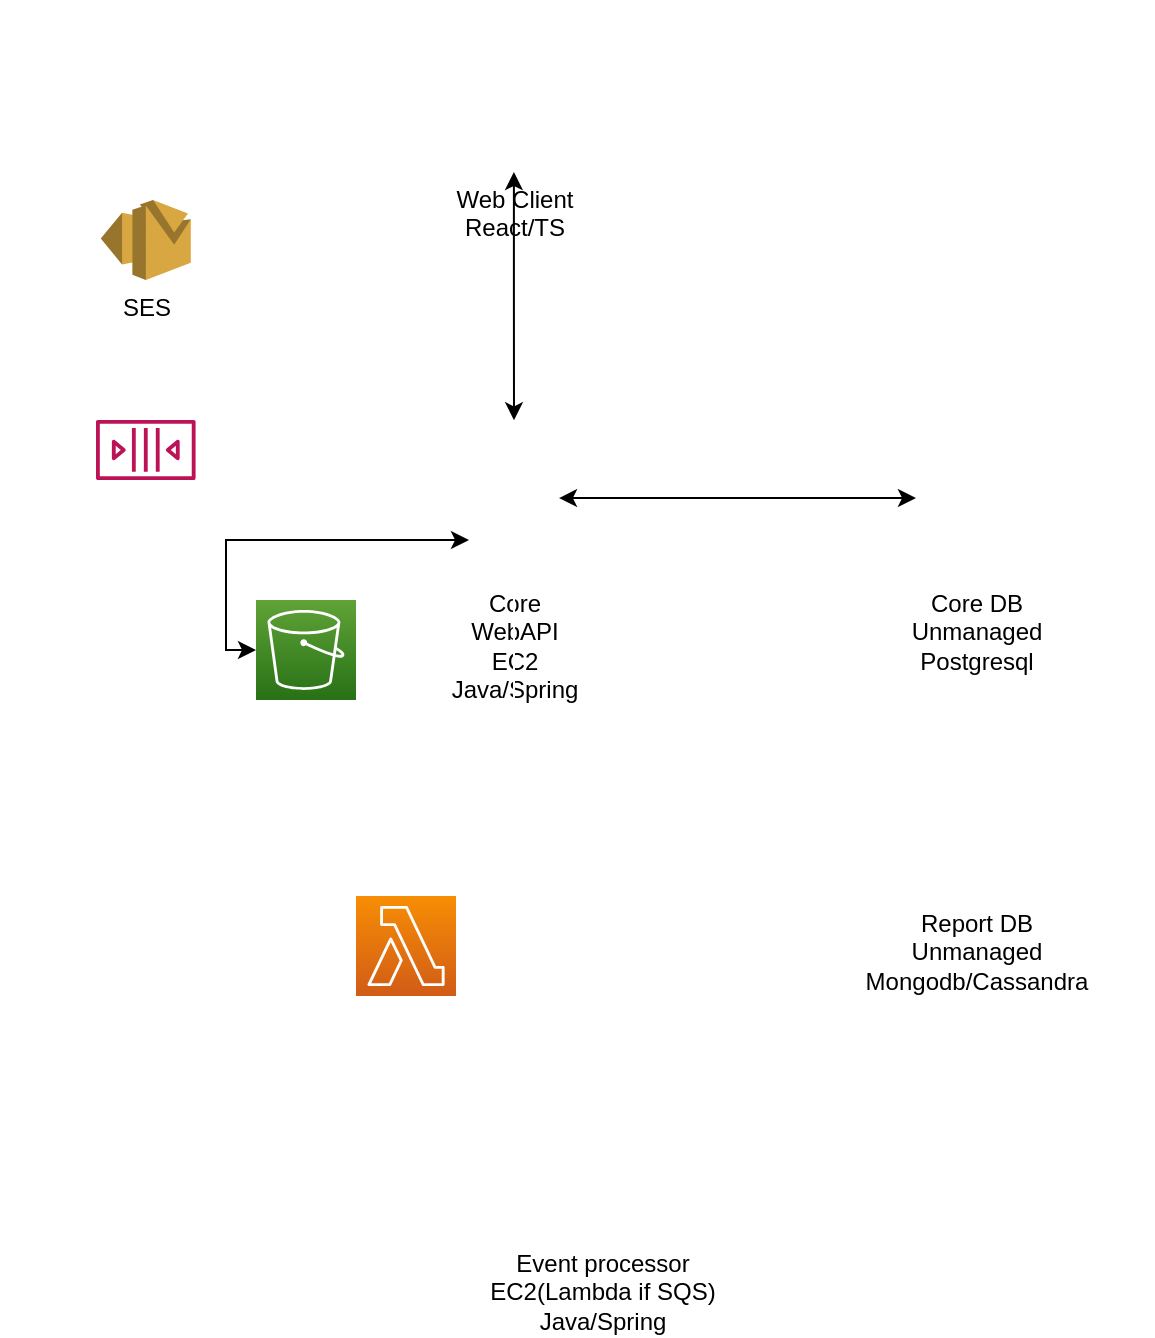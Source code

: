 <mxfile version="13.1.3">
    <diagram id="6hGFLwfOUW9BJ-s0fimq" name="Page-1">
        <mxGraphModel dx="1131" dy="759" grid="1" gridSize="10" guides="1" tooltips="1" connect="1" arrows="1" fold="1" page="1" pageScale="1" pageWidth="827" pageHeight="1169" math="0" shadow="0">
            <root>
                <mxCell id="0"/>
                <mxCell id="1" parent="0"/>
                <mxCell id="11" style="edgeStyle=orthogonalEdgeStyle;rounded=0;orthogonalLoop=1;jettySize=auto;html=1;startArrow=classic;startFill=1;" edge="1" parent="1" source="2" target="5">
                    <mxGeometry relative="1" as="geometry"/>
                </mxCell>
                <mxCell id="2" value="Web Client&lt;br&gt;React/TS" style="outlineConnect=0;dashed=0;verticalLabelPosition=bottom;verticalAlign=top;align=center;html=1;fontSize=12;fontStyle=0;aspect=fixed;pointerEvents=1;shape=mxgraph.aws4.client;" vertex="1" parent="1">
                    <mxGeometry x="390" y="60" width="78" height="76" as="geometry"/>
                </mxCell>
                <mxCell id="4" value="Core DB&lt;br&gt;Unmanaged&lt;br&gt;Postgresql" style="outlineConnect=0;dashed=0;verticalLabelPosition=bottom;verticalAlign=top;align=center;html=1;fontSize=12;fontStyle=0;aspect=fixed;pointerEvents=1;shape=mxgraph.aws4.generic_database;" vertex="1" parent="1">
                    <mxGeometry x="630" y="260" width="59" height="78" as="geometry"/>
                </mxCell>
                <mxCell id="9" style="edgeStyle=orthogonalEdgeStyle;rounded=0;orthogonalLoop=1;jettySize=auto;html=1;startArrow=classic;startFill=1;" edge="1" parent="1" source="5" target="7">
                    <mxGeometry relative="1" as="geometry">
                        <mxPoint x="400" y="320" as="sourcePoint"/>
                        <Array as="points">
                            <mxPoint x="285" y="320"/>
                        </Array>
                    </mxGeometry>
                </mxCell>
                <mxCell id="10" style="edgeStyle=orthogonalEdgeStyle;rounded=0;orthogonalLoop=1;jettySize=auto;html=1;startArrow=classic;startFill=1;" edge="1" parent="1" source="5" target="4">
                    <mxGeometry relative="1" as="geometry"/>
                </mxCell>
                <mxCell id="5" value="Core&lt;br&gt;WebAPI&lt;br&gt;EC2&lt;br&gt;Java/Spring" style="outlineConnect=0;dashed=0;verticalLabelPosition=bottom;verticalAlign=top;align=center;html=1;fontSize=12;fontStyle=0;aspect=fixed;pointerEvents=1;shape=mxgraph.aws4.traditional_server;" vertex="1" parent="1">
                    <mxGeometry x="406.5" y="260" width="45" height="78" as="geometry"/>
                </mxCell>
                <mxCell id="7" value="&lt;font color=&quot;#ffffff&quot;&gt;S3&lt;/font&gt;" style="outlineConnect=0;fontColor=#232F3E;gradientColor=#60A337;gradientDirection=north;fillColor=#277116;strokeColor=#ffffff;dashed=0;verticalLabelPosition=bottom;verticalAlign=top;align=center;html=1;fontSize=12;fontStyle=0;aspect=fixed;shape=mxgraph.aws4.resourceIcon;resIcon=mxgraph.aws4.s3;" vertex="1" parent="1">
                    <mxGeometry x="300" y="350" width="50" height="50" as="geometry"/>
                </mxCell>
                <mxCell id="32" style="edgeStyle=orthogonalEdgeStyle;rounded=0;orthogonalLoop=1;jettySize=auto;html=1;startArrow=none;startFill=0;endArrow=classic;endFill=1;strokeColor=#FFFFFF;" edge="1" parent="1" source="12" target="5">
                    <mxGeometry relative="1" as="geometry">
                        <Array as="points">
                            <mxPoint x="500" y="440"/>
                            <mxPoint x="500" y="320"/>
                        </Array>
                    </mxGeometry>
                </mxCell>
                <mxCell id="12" value="Report DB&lt;br&gt;Unmanaged&lt;br&gt;Mongodb/Cassandra" style="outlineConnect=0;dashed=0;verticalLabelPosition=bottom;verticalAlign=top;align=center;html=1;fontSize=12;fontStyle=0;aspect=fixed;pointerEvents=1;shape=mxgraph.aws4.generic_database;" vertex="1" parent="1">
                    <mxGeometry x="630" y="420" width="59" height="78" as="geometry"/>
                </mxCell>
                <mxCell id="27" style="edgeStyle=orthogonalEdgeStyle;rounded=0;orthogonalLoop=1;jettySize=auto;html=1;startArrow=none;startFill=0;endArrow=classic;endFill=1;strokeColor=#FFFFFF;" edge="1" parent="1" source="18" target="5">
                    <mxGeometry relative="1" as="geometry"/>
                </mxCell>
                <mxCell id="28" style="edgeStyle=orthogonalEdgeStyle;rounded=0;orthogonalLoop=1;jettySize=auto;html=1;startArrow=none;startFill=0;endArrow=classic;endFill=1;strokeColor=#FFFFFF;" edge="1" parent="1" source="18" target="19">
                    <mxGeometry relative="1" as="geometry"/>
                </mxCell>
                <mxCell id="33" style="edgeStyle=orthogonalEdgeStyle;rounded=0;orthogonalLoop=1;jettySize=auto;html=1;startArrow=none;startFill=0;endArrow=classic;endFill=1;strokeColor=#FFFFFF;" edge="1" parent="1" source="35" target="7">
                    <mxGeometry relative="1" as="geometry">
                        <Array as="points">
                            <mxPoint x="473" y="430"/>
                            <mxPoint x="325" y="430"/>
                        </Array>
                    </mxGeometry>
                </mxCell>
                <mxCell id="18" value="&lt;font color=&quot;#ffffff&quot;&gt;Scheduled jobs&lt;/font&gt;" style="outlineConnect=0;fontColor=#232F3E;gradientColor=#F78E04;gradientDirection=north;fillColor=#D05C17;strokeColor=#ffffff;dashed=0;verticalLabelPosition=bottom;verticalAlign=top;align=center;html=1;fontSize=12;fontStyle=0;aspect=fixed;shape=mxgraph.aws4.resourceIcon;resIcon=mxgraph.aws4.lambda;" vertex="1" parent="1">
                    <mxGeometry x="350" y="498" width="50" height="50" as="geometry"/>
                </mxCell>
                <mxCell id="20" style="edgeStyle=orthogonalEdgeStyle;rounded=0;orthogonalLoop=1;jettySize=auto;html=1;startArrow=classic;startFill=1;strokeColor=#FFFFFF;endArrow=none;endFill=0;fillColor=#f5f5f5;" edge="1" parent="1" source="19" target="5">
                    <mxGeometry relative="1" as="geometry"/>
                </mxCell>
                <mxCell id="36" style="edgeStyle=orthogonalEdgeStyle;rounded=0;orthogonalLoop=1;jettySize=auto;html=1;startArrow=none;startFill=0;endArrow=classic;endFill=1;strokeColor=#FFFFFF;" edge="1" parent="1" source="19" target="35">
                    <mxGeometry relative="1" as="geometry">
                        <Array as="points">
                            <mxPoint x="180" y="275"/>
                            <mxPoint x="180" y="620"/>
                        </Array>
                    </mxGeometry>
                </mxCell>
                <mxCell id="19" value="&lt;font color=&quot;#ffffff&quot;&gt;Rabbit MQ&lt;br&gt;OR&lt;br&gt;Amazon SQS&lt;br&gt;&lt;/font&gt;" style="outlineConnect=0;fontColor=#232F3E;gradientColor=none;fillColor=#BC1356;strokeColor=none;dashed=0;verticalLabelPosition=bottom;verticalAlign=top;align=center;html=1;fontSize=12;fontStyle=0;aspect=fixed;pointerEvents=1;shape=mxgraph.aws4.queue;" vertex="1" parent="1">
                    <mxGeometry x="220" y="260" width="49.79" height="30" as="geometry"/>
                </mxCell>
                <mxCell id="22" style="edgeStyle=orthogonalEdgeStyle;rounded=0;orthogonalLoop=1;jettySize=auto;html=1;startArrow=classic;startFill=1;endArrow=none;endFill=0;strokeColor=#FFFFFF;" edge="1" parent="1" target="19">
                    <mxGeometry relative="1" as="geometry">
                        <mxPoint x="244.9" y="190" as="sourcePoint"/>
                    </mxGeometry>
                </mxCell>
                <mxCell id="37" style="edgeStyle=orthogonalEdgeStyle;rounded=0;orthogonalLoop=1;jettySize=auto;html=1;startArrow=none;startFill=0;endArrow=classic;endFill=1;strokeColor=#FFFFFF;" edge="1" parent="1" source="35" target="12">
                    <mxGeometry relative="1" as="geometry">
                        <Array as="points">
                            <mxPoint x="740" y="629"/>
                            <mxPoint x="740" y="459"/>
                        </Array>
                    </mxGeometry>
                </mxCell>
                <mxCell id="35" value="Event processor&lt;br&gt;EC2(Lambda if SQS)&lt;br&gt;Java/Spring" style="outlineConnect=0;dashed=0;verticalLabelPosition=bottom;verticalAlign=top;align=center;html=1;fontSize=12;fontStyle=0;aspect=fixed;pointerEvents=1;shape=mxgraph.aws4.traditional_server;" vertex="1" parent="1">
                    <mxGeometry x="450" y="590" width="45" height="78" as="geometry"/>
                </mxCell>
                <mxCell id="40" value="SES" style="outlineConnect=0;dashed=0;verticalLabelPosition=bottom;verticalAlign=top;align=center;html=1;shape=mxgraph.aws3.ses;fillColor=#D9A741;gradientColor=none;" vertex="1" parent="1">
                    <mxGeometry x="222.4" y="150" width="45" height="40" as="geometry"/>
                </mxCell>
                <mxCell id="41" style="edgeStyle=orthogonalEdgeStyle;rounded=0;orthogonalLoop=1;jettySize=auto;html=1;entryX=0.58;entryY=0;entryDx=0;entryDy=0;entryPerimeter=0;startArrow=classic;startFill=1;endArrow=none;endFill=0;strokeColor=#FFFFFF;" edge="1" parent="1" source="42" target="40">
                    <mxGeometry relative="1" as="geometry"/>
                </mxCell>
                <mxCell id="42" value="&lt;font color=&quot;#ffffff&quot;&gt;Email&lt;/font&gt;" style="outlineConnect=0;fontColor=#232F3E;gradientColor=none;fillColor=#FFFFFF;strokeColor=none;dashed=0;verticalLabelPosition=bottom;verticalAlign=top;align=center;html=1;fontSize=12;fontStyle=0;aspect=fixed;pointerEvents=1;shape=mxgraph.aws4.email_2;" vertex="1" parent="1">
                    <mxGeometry x="222.4" y="50" width="52.53" height="33" as="geometry"/>
                </mxCell>
            </root>
        </mxGraphModel>
    </diagram>
</mxfile>